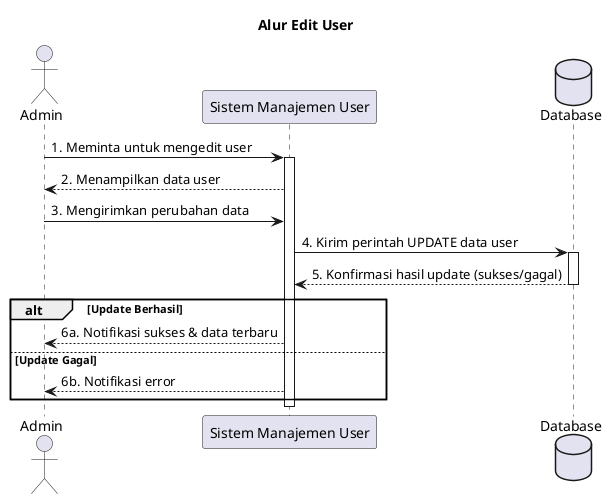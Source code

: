 @startuml
' //===== Konfigurasi Tampilan (Opsional) =====//
' skinparam actorStyle awesome
' skinparam sequenceParticipant underline
' skinparam sequenceArrowingStyle open

' //===== Definisi Aktor & Partisipan =====//
actor Admin
participant "Sistem Manajemen User" as System
database "Database" as DB

' //===== Alur Diagram =====//
title Alur Edit User

Admin -> System : 1. Meminta untuk mengedit user
activate System

System --> Admin : 2. Menampilkan data user

Admin -> System : 3. Mengirimkan perubahan data

System -> DB : 4. Kirim perintah UPDATE data user
activate DB

DB --> System : 5. Konfirmasi hasil update (sukses/gagal)
deactivate DB

alt Update Berhasil
    System --> Admin : 6a. Notifikasi sukses & data terbaru
else Update Gagal
    System --> Admin : 6b. Notifikasi error
end

deactivate System

@enduml